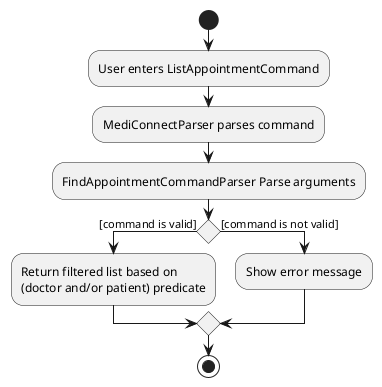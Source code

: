@startuml
start
:User enters ListAppointmentCommand;
:MediConnectParser parses command;
:FindAppointmentCommandParser Parse arguments;

if () then ([command is valid])
    :Return filtered list based on \n(doctor and/or patient) predicate;
else ([command is not valid])
    :Show error message;
endif
stop
@enduml
